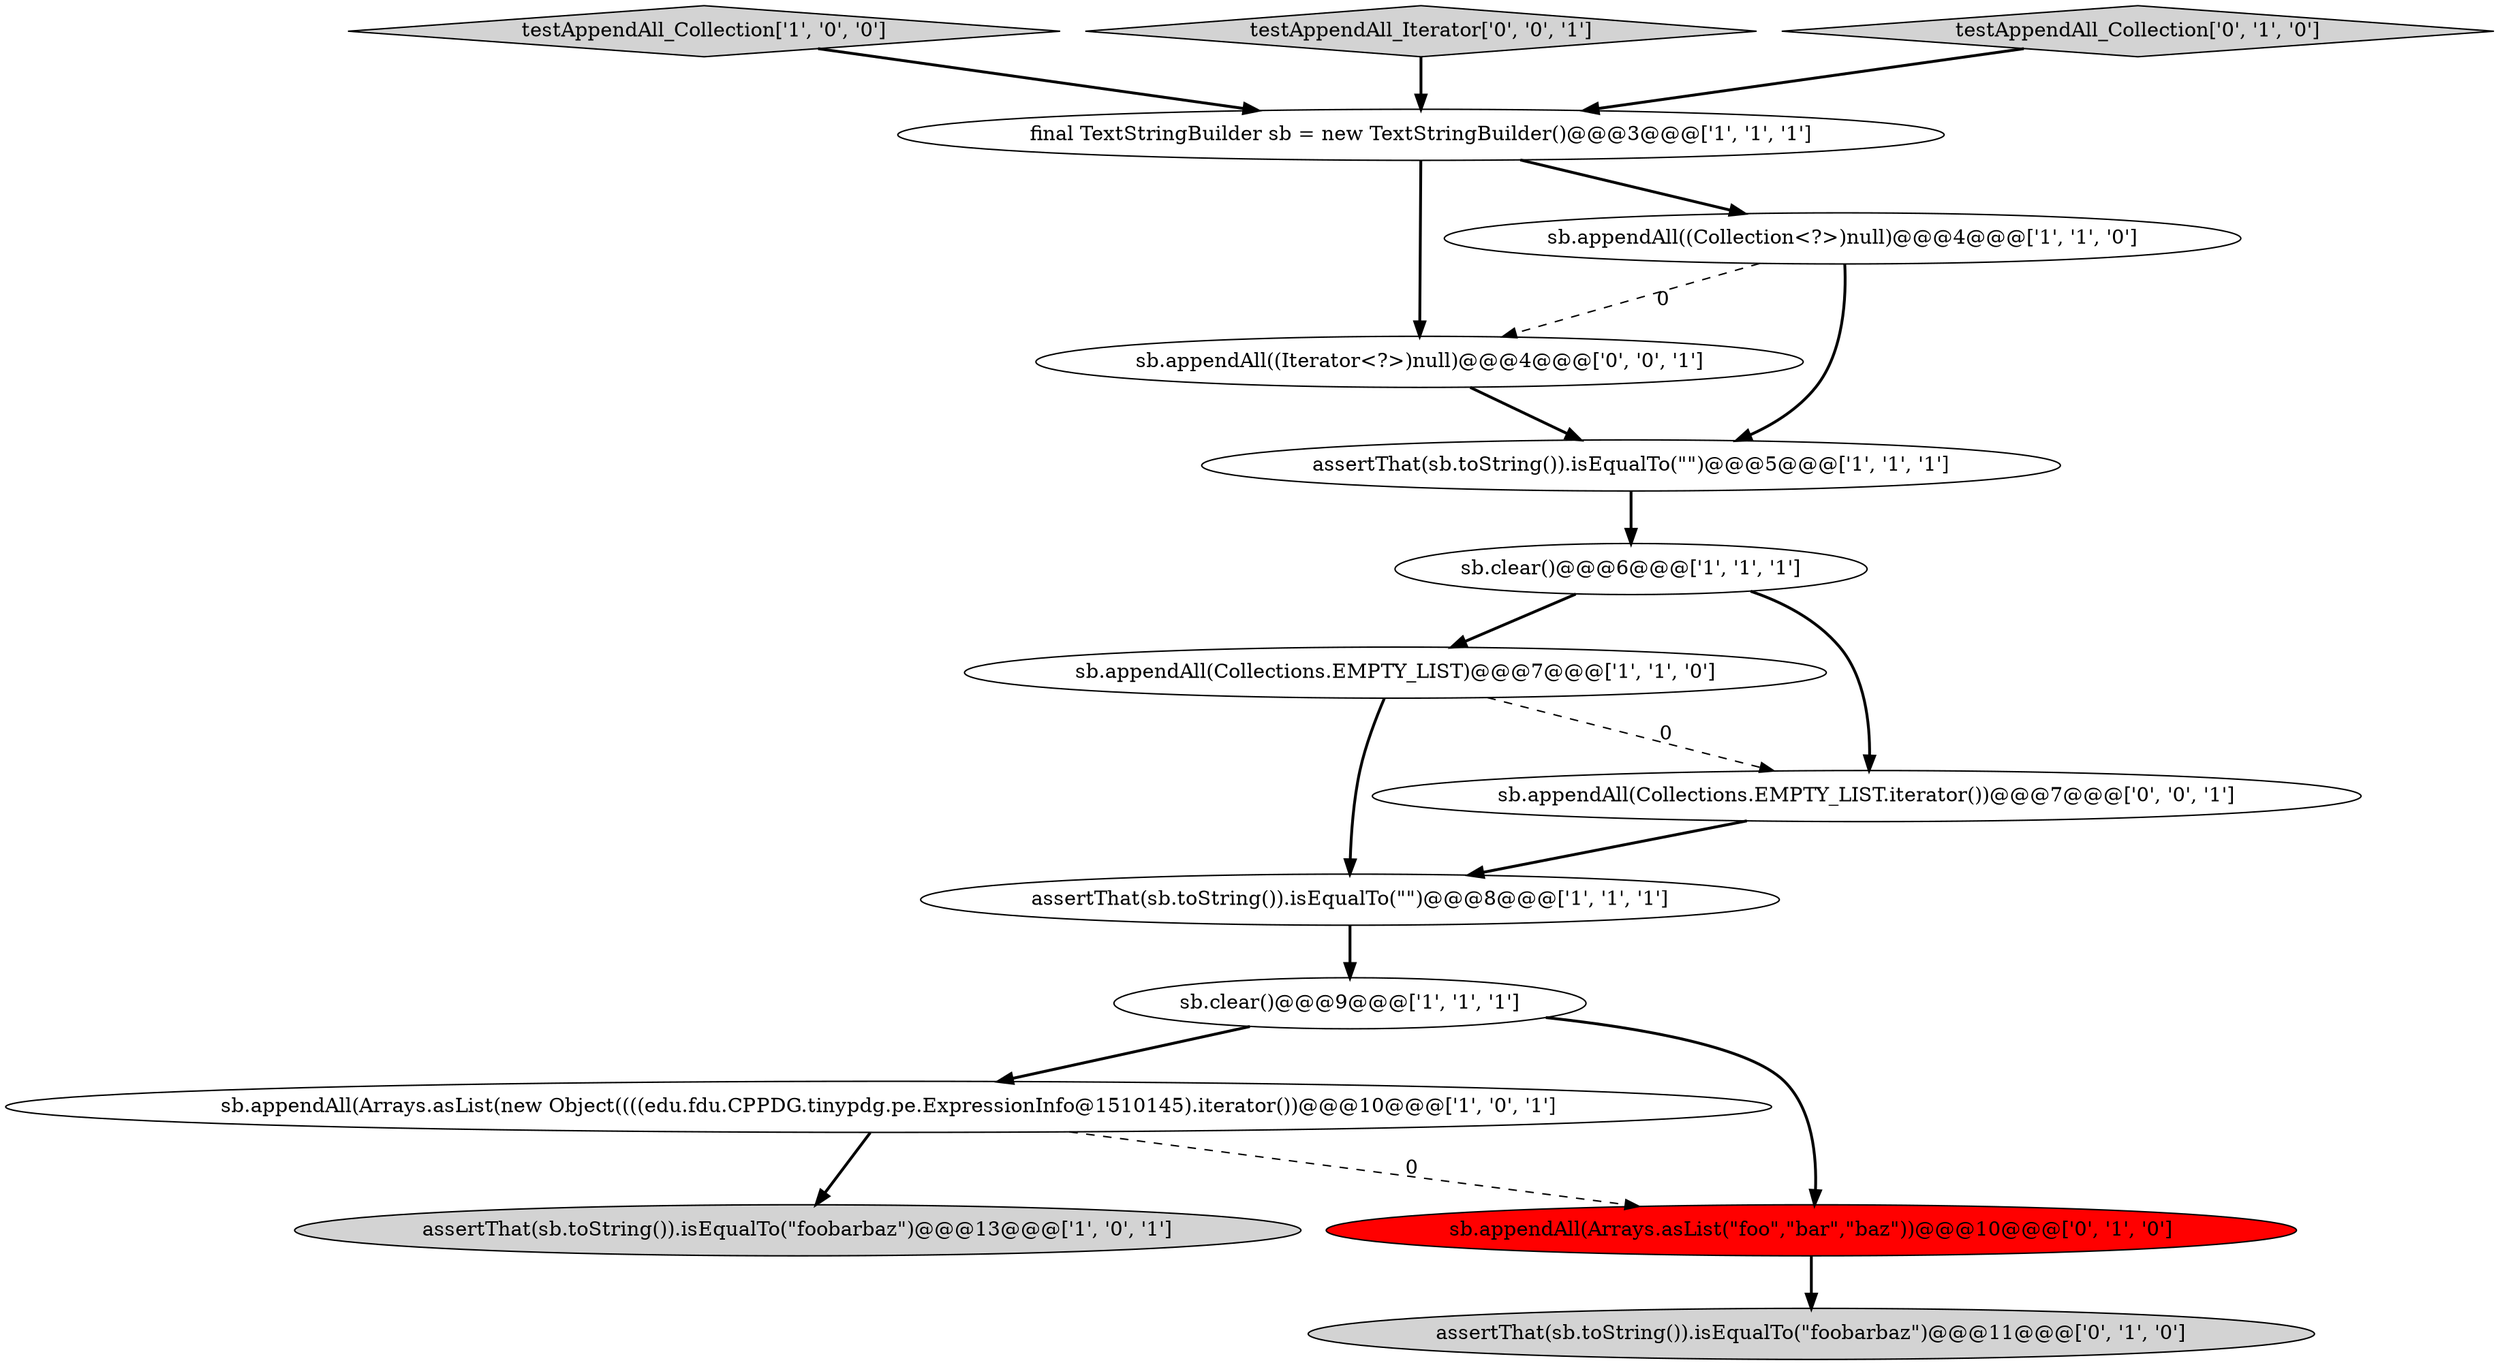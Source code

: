 digraph {
2 [style = filled, label = "sb.clear()@@@9@@@['1', '1', '1']", fillcolor = white, shape = ellipse image = "AAA0AAABBB1BBB"];
4 [style = filled, label = "assertThat(sb.toString()).isEqualTo(\"\")@@@5@@@['1', '1', '1']", fillcolor = white, shape = ellipse image = "AAA0AAABBB1BBB"];
0 [style = filled, label = "sb.clear()@@@6@@@['1', '1', '1']", fillcolor = white, shape = ellipse image = "AAA0AAABBB1BBB"];
7 [style = filled, label = "final TextStringBuilder sb = new TextStringBuilder()@@@3@@@['1', '1', '1']", fillcolor = white, shape = ellipse image = "AAA0AAABBB1BBB"];
14 [style = filled, label = "sb.appendAll((Iterator<?>)null)@@@4@@@['0', '0', '1']", fillcolor = white, shape = ellipse image = "AAA0AAABBB3BBB"];
6 [style = filled, label = "sb.appendAll(Collections.EMPTY_LIST)@@@7@@@['1', '1', '0']", fillcolor = white, shape = ellipse image = "AAA0AAABBB1BBB"];
1 [style = filled, label = "testAppendAll_Collection['1', '0', '0']", fillcolor = lightgray, shape = diamond image = "AAA0AAABBB1BBB"];
8 [style = filled, label = "sb.appendAll(Arrays.asList(new Object((((edu.fdu.CPPDG.tinypdg.pe.ExpressionInfo@1510145).iterator())@@@10@@@['1', '0', '1']", fillcolor = white, shape = ellipse image = "AAA0AAABBB1BBB"];
12 [style = filled, label = "sb.appendAll(Arrays.asList(\"foo\",\"bar\",\"baz\"))@@@10@@@['0', '1', '0']", fillcolor = red, shape = ellipse image = "AAA1AAABBB2BBB"];
15 [style = filled, label = "testAppendAll_Iterator['0', '0', '1']", fillcolor = lightgray, shape = diamond image = "AAA0AAABBB3BBB"];
5 [style = filled, label = "assertThat(sb.toString()).isEqualTo(\"foobarbaz\")@@@13@@@['1', '0', '1']", fillcolor = lightgray, shape = ellipse image = "AAA0AAABBB1BBB"];
10 [style = filled, label = "testAppendAll_Collection['0', '1', '0']", fillcolor = lightgray, shape = diamond image = "AAA0AAABBB2BBB"];
11 [style = filled, label = "assertThat(sb.toString()).isEqualTo(\"foobarbaz\")@@@11@@@['0', '1', '0']", fillcolor = lightgray, shape = ellipse image = "AAA0AAABBB2BBB"];
9 [style = filled, label = "assertThat(sb.toString()).isEqualTo(\"\")@@@8@@@['1', '1', '1']", fillcolor = white, shape = ellipse image = "AAA0AAABBB1BBB"];
3 [style = filled, label = "sb.appendAll((Collection<?>)null)@@@4@@@['1', '1', '0']", fillcolor = white, shape = ellipse image = "AAA0AAABBB1BBB"];
13 [style = filled, label = "sb.appendAll(Collections.EMPTY_LIST.iterator())@@@7@@@['0', '0', '1']", fillcolor = white, shape = ellipse image = "AAA0AAABBB3BBB"];
8->12 [style = dashed, label="0"];
13->9 [style = bold, label=""];
6->13 [style = dashed, label="0"];
6->9 [style = bold, label=""];
8->5 [style = bold, label=""];
0->13 [style = bold, label=""];
15->7 [style = bold, label=""];
3->14 [style = dashed, label="0"];
0->6 [style = bold, label=""];
3->4 [style = bold, label=""];
9->2 [style = bold, label=""];
1->7 [style = bold, label=""];
2->8 [style = bold, label=""];
7->3 [style = bold, label=""];
2->12 [style = bold, label=""];
10->7 [style = bold, label=""];
4->0 [style = bold, label=""];
14->4 [style = bold, label=""];
12->11 [style = bold, label=""];
7->14 [style = bold, label=""];
}
